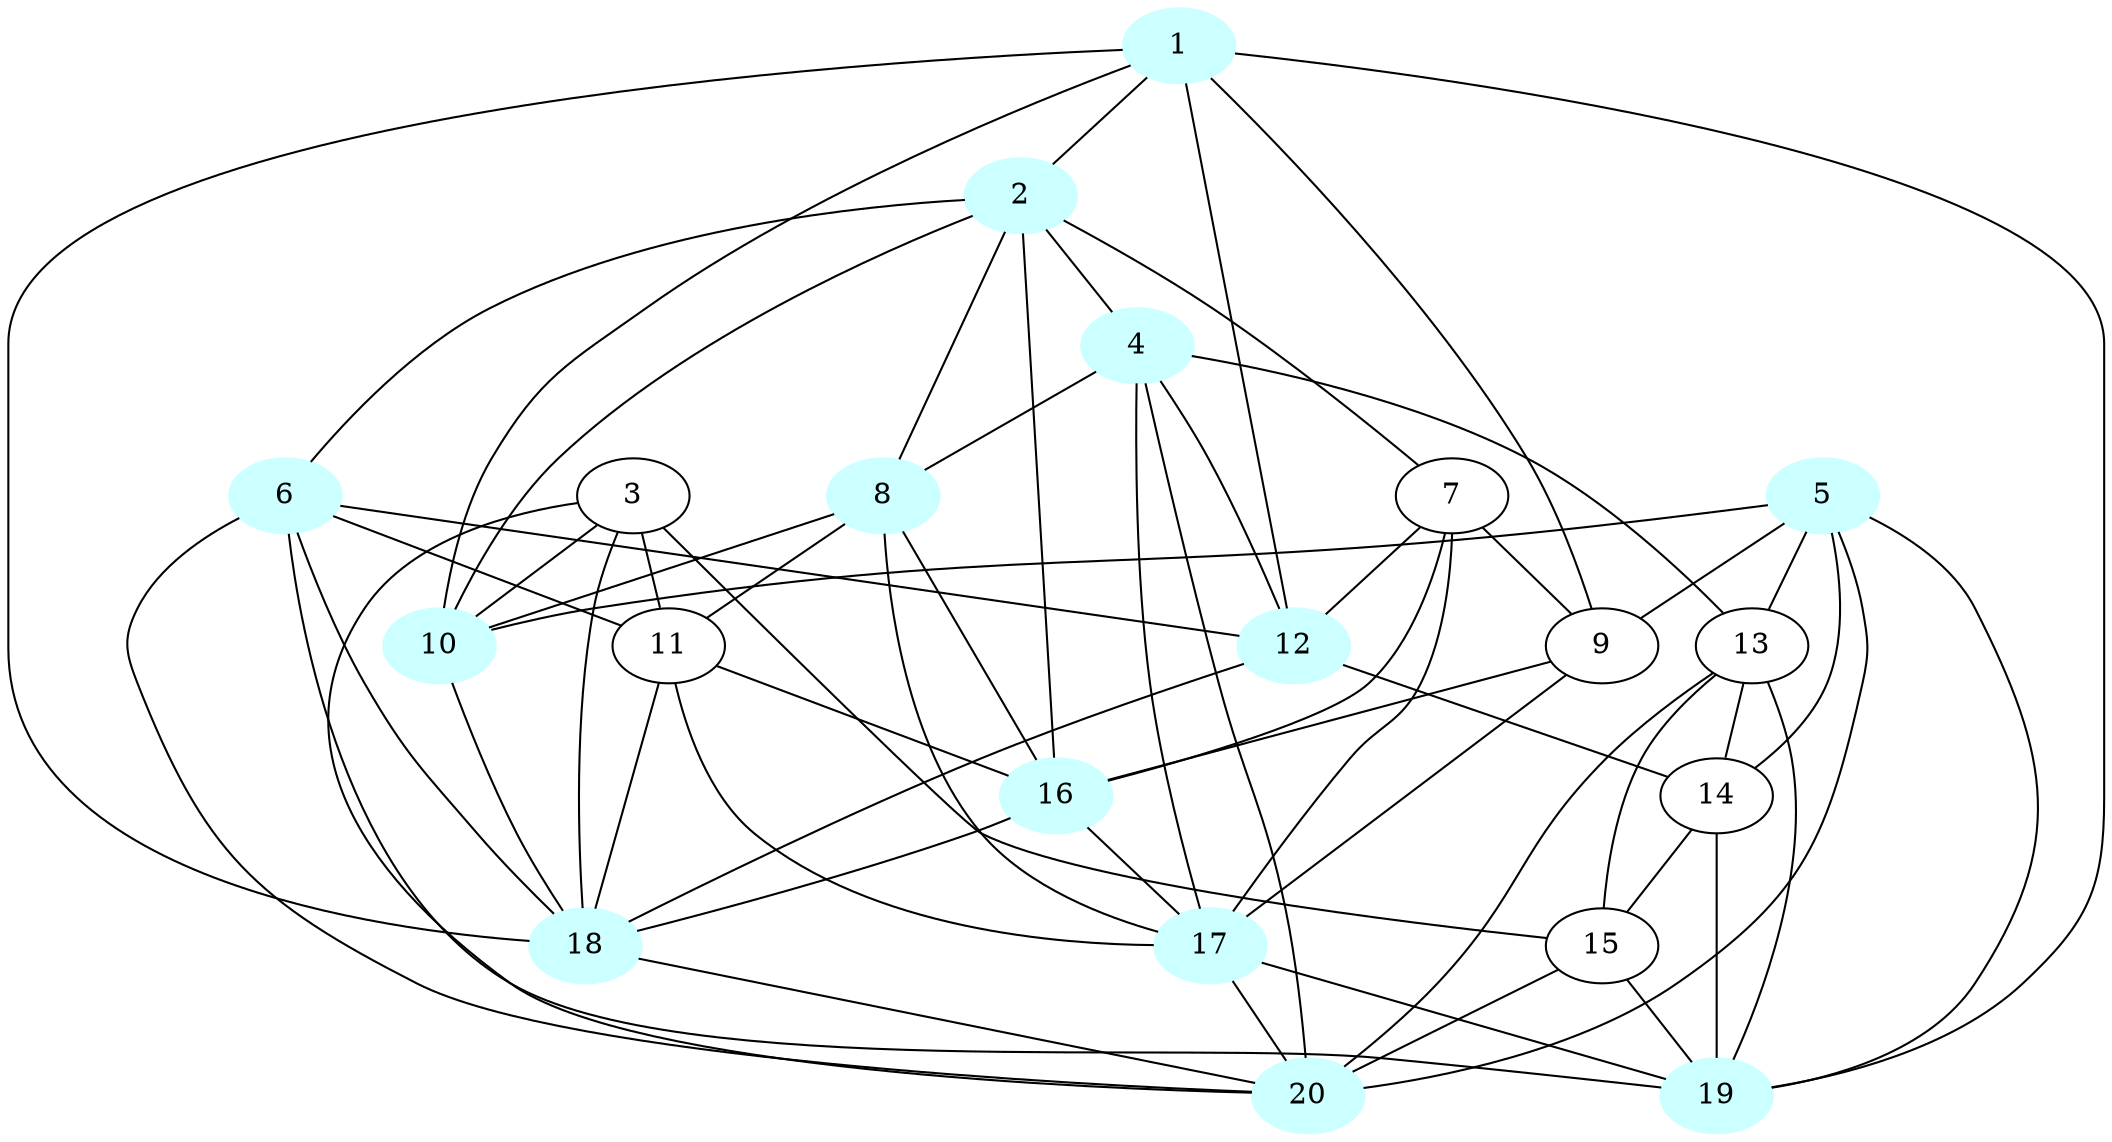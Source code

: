 graph G {
    1 [style=filled, color="#CCFFFF"];
    2 [style=filled, color="#CCFFFF"];
    4 [style=filled, color="#CCFFFF"];
    5 [style=filled, color="#CCFFFF"];
    6 [style=filled, color="#CCFFFF"];
    8 [style=filled, color="#CCFFFF"];
    10 [style=filled, color="#CCFFFF"];
    12 [style=filled, color="#CCFFFF"];
    16 [style=filled, color="#CCFFFF"];
    17 [style=filled, color="#CCFFFF"];
    18 [style=filled, color="#CCFFFF"];
    19 [style=filled, color="#CCFFFF"];
    20 [style=filled, color="#CCFFFF"];
    1 -- 2 [len= 2]
    1 -- 9 [len= 2]
    1 -- 10 [len= 2]
    1 -- 12 [len= 2]
    1 -- 18 [len= 2]
    1 -- 19 [len= 2]
    2 -- 4 [len= 2]
    2 -- 6 [len= 2]
    2 -- 7 [len= 2]
    2 -- 8 [len= 2]
    2 -- 10 [len= 2]
    2 -- 16 [len= 2]
    3 -- 10 [len= 2]
    3 -- 11 [len= 2]
    3 -- 15 [len= 2]
    3 -- 18 [len= 2]
    3 -- 20 [len= 2]
    4 -- 8 [len= 2]
    4 -- 12 [len= 2]
    4 -- 13 [len= 2]
    4 -- 17 [len= 2]
    4 -- 20 [len= 2]
    5 -- 9 [len= 2]
    5 -- 10 [len= 2]
    5 -- 13 [len= 2]
    5 -- 14 [len= 2]
    5 -- 19 [len= 2]
    5 -- 20 [len= 2]
    6 -- 11 [len= 2]
    6 -- 12 [len= 2]
    6 -- 18 [len= 2]
    6 -- 19 [len= 2]
    6 -- 20 [len= 2]
    7 -- 9 [len= 2]
    7 -- 12 [len= 2]
    7 -- 16 [len= 2]
    7 -- 17 [len= 2]
    8 -- 10 [len= 2]
    8 -- 11 [len= 2]
    8 -- 16 [len= 2]
    8 -- 17 [len= 2]
    9 -- 16 [len= 2]
    9 -- 17 [len= 2]
    10 -- 18 [len= 2]
    11 -- 16 [len= 2]
    11 -- 17 [len= 2]
    11 -- 18 [len= 2]
    12 -- 14 [len= 2]
    12 -- 18 [len= 2]
    13 -- 14 [len= 2]
    13 -- 15 [len= 2]
    13 -- 19 [len= 2]
    13 -- 20 [len= 2]
    14 -- 15 [len= 2]
    14 -- 19 [len= 2]
    15 -- 19 [len= 2]
    15 -- 20 [len= 2]
    16 -- 17 [len= 2]
    16 -- 18 [len= 2]
    17 -- 19 [len= 2]
    17 -- 20 [len= 2]
    18 -- 20 [len= 2]
}

